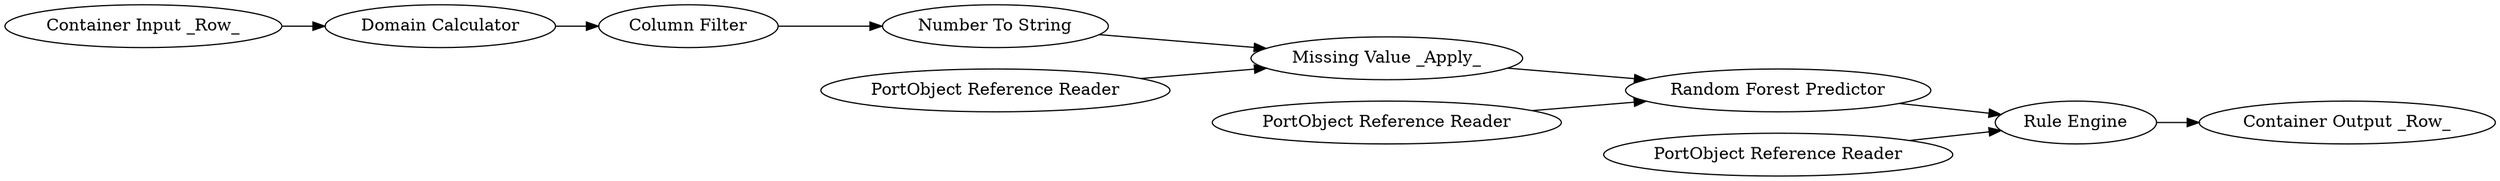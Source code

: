 digraph {
	1189 -> 1188
	110 -> 108
	1186 -> 112
	112 -> 1190
	1188 -> 1196
	106 -> 108
	1196 -> 105
	108 -> 112
	105 -> 110
	109 -> 110
	1189 [label="Container Input _Row_"]
	1196 [label="Column Filter"]
	112 [label="Rule Engine"]
	1188 [label="Domain Calculator"]
	1190 [label="Container Output _Row_"]
	108 [label="Random Forest Predictor"]
	109 [label="PortObject Reference Reader"]
	1186 [label="PortObject Reference Reader"]
	105 [label="Number To String"]
	110 [label="Missing Value _Apply_"]
	106 [label="PortObject Reference Reader"]
	rankdir=LR
}
